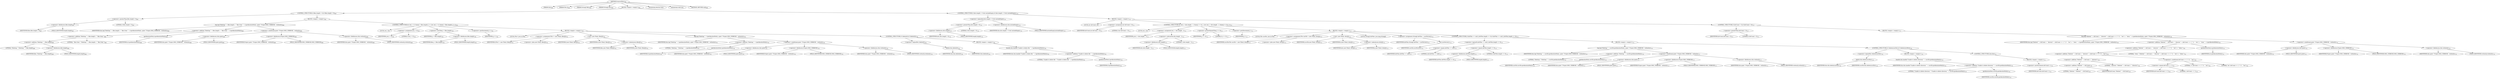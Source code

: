 digraph "removeFiles" {  
"1516" [label = <(METHOD,removeFiles)<SUB>696</SUB>> ]
"94" [label = <(PARAM,this)<SUB>696</SUB>> ]
"1517" [label = <(PARAM,File d)<SUB>696</SUB>> ]
"1518" [label = <(PARAM,String[] files)<SUB>696</SUB>> ]
"1519" [label = <(PARAM,String[] dirs)<SUB>696</SUB>> ]
"1520" [label = <(BLOCK,&lt;empty&gt;,&lt;empty&gt;)<SUB>696</SUB>> ]
"1521" [label = <(CONTROL_STRUCTURE,if (files.length &gt; 0),if (files.length &gt; 0))<SUB>697</SUB>> ]
"1522" [label = <(&lt;operator&gt;.greaterThan,files.length &gt; 0)<SUB>697</SUB>> ]
"1523" [label = <(&lt;operator&gt;.fieldAccess,files.length)<SUB>697</SUB>> ]
"1524" [label = <(IDENTIFIER,files,files.length &gt; 0)<SUB>697</SUB>> ]
"1525" [label = <(FIELD_IDENTIFIER,length,length)<SUB>697</SUB>> ]
"1526" [label = <(LITERAL,0,files.length &gt; 0)<SUB>697</SUB>> ]
"1527" [label = <(BLOCK,&lt;empty&gt;,&lt;empty&gt;)<SUB>697</SUB>> ]
"1528" [label = <(log,log(&quot;Deleting &quot; + files.length + &quot; files from &quot; + d.getAbsolutePath(), quiet ? Project.MSG_VERBOSE : verbosity))<SUB>698</SUB>> ]
"93" [label = <(IDENTIFIER,this,log(&quot;Deleting &quot; + files.length + &quot; files from &quot; + d.getAbsolutePath(), quiet ? Project.MSG_VERBOSE : verbosity))<SUB>698</SUB>> ]
"1529" [label = <(&lt;operator&gt;.addition,&quot;Deleting &quot; + files.length + &quot; files from &quot; + d.getAbsolutePath())<SUB>698</SUB>> ]
"1530" [label = <(&lt;operator&gt;.addition,&quot;Deleting &quot; + files.length + &quot; files from &quot;)<SUB>698</SUB>> ]
"1531" [label = <(&lt;operator&gt;.addition,&quot;Deleting &quot; + files.length)<SUB>698</SUB>> ]
"1532" [label = <(LITERAL,&quot;Deleting &quot;,&quot;Deleting &quot; + files.length)<SUB>698</SUB>> ]
"1533" [label = <(&lt;operator&gt;.fieldAccess,files.length)<SUB>698</SUB>> ]
"1534" [label = <(IDENTIFIER,files,&quot;Deleting &quot; + files.length)<SUB>698</SUB>> ]
"1535" [label = <(FIELD_IDENTIFIER,length,length)<SUB>698</SUB>> ]
"1536" [label = <(LITERAL,&quot; files from &quot;,&quot;Deleting &quot; + files.length + &quot; files from &quot;)<SUB>698</SUB>> ]
"1537" [label = <(getAbsolutePath,d.getAbsolutePath())<SUB>699</SUB>> ]
"1538" [label = <(IDENTIFIER,d,d.getAbsolutePath())<SUB>699</SUB>> ]
"1539" [label = <(&lt;operator&gt;.conditional,quiet ? Project.MSG_VERBOSE : verbosity)<SUB>699</SUB>> ]
"1540" [label = <(&lt;operator&gt;.fieldAccess,this.quiet)<SUB>699</SUB>> ]
"1541" [label = <(IDENTIFIER,this,quiet ? Project.MSG_VERBOSE : verbosity)<SUB>699</SUB>> ]
"1542" [label = <(FIELD_IDENTIFIER,quiet,quiet)<SUB>699</SUB>> ]
"1543" [label = <(&lt;operator&gt;.fieldAccess,Project.MSG_VERBOSE)<SUB>699</SUB>> ]
"1544" [label = <(IDENTIFIER,Project,quiet ? Project.MSG_VERBOSE : verbosity)<SUB>699</SUB>> ]
"1545" [label = <(FIELD_IDENTIFIER,MSG_VERBOSE,MSG_VERBOSE)<SUB>699</SUB>> ]
"1546" [label = <(&lt;operator&gt;.fieldAccess,this.verbosity)<SUB>699</SUB>> ]
"1547" [label = <(IDENTIFIER,this,quiet ? Project.MSG_VERBOSE : verbosity)<SUB>699</SUB>> ]
"1548" [label = <(FIELD_IDENTIFIER,verbosity,verbosity)<SUB>699</SUB>> ]
"1549" [label = <(CONTROL_STRUCTURE,for (int j = 0; Some(j &lt; files.length); j++),for (int j = 0; Some(j &lt; files.length); j++))<SUB>700</SUB>> ]
"1550" [label = <(LOCAL,int j: int)> ]
"1551" [label = <(&lt;operator&gt;.assignment,int j = 0)<SUB>700</SUB>> ]
"1552" [label = <(IDENTIFIER,j,int j = 0)<SUB>700</SUB>> ]
"1553" [label = <(LITERAL,0,int j = 0)<SUB>700</SUB>> ]
"1554" [label = <(&lt;operator&gt;.lessThan,j &lt; files.length)<SUB>700</SUB>> ]
"1555" [label = <(IDENTIFIER,j,j &lt; files.length)<SUB>700</SUB>> ]
"1556" [label = <(&lt;operator&gt;.fieldAccess,files.length)<SUB>700</SUB>> ]
"1557" [label = <(IDENTIFIER,files,j &lt; files.length)<SUB>700</SUB>> ]
"1558" [label = <(FIELD_IDENTIFIER,length,length)<SUB>700</SUB>> ]
"1559" [label = <(&lt;operator&gt;.postIncrement,j++)<SUB>700</SUB>> ]
"1560" [label = <(IDENTIFIER,j,j++)<SUB>700</SUB>> ]
"1561" [label = <(BLOCK,&lt;empty&gt;,&lt;empty&gt;)<SUB>700</SUB>> ]
"96" [label = <(LOCAL,File f: java.io.File)> ]
"1562" [label = <(&lt;operator&gt;.assignment,File f = new File(d, files[j]))<SUB>701</SUB>> ]
"1563" [label = <(IDENTIFIER,f,File f = new File(d, files[j]))<SUB>701</SUB>> ]
"1564" [label = <(&lt;operator&gt;.alloc,new File(d, files[j]))<SUB>701</SUB>> ]
"1565" [label = <(&lt;init&gt;,new File(d, files[j]))<SUB>701</SUB>> ]
"95" [label = <(IDENTIFIER,f,new File(d, files[j]))<SUB>701</SUB>> ]
"1566" [label = <(IDENTIFIER,d,new File(d, files[j]))<SUB>701</SUB>> ]
"1567" [label = <(&lt;operator&gt;.indexAccess,files[j])<SUB>701</SUB>> ]
"1568" [label = <(IDENTIFIER,files,new File(d, files[j]))<SUB>701</SUB>> ]
"1569" [label = <(IDENTIFIER,j,new File(d, files[j]))<SUB>701</SUB>> ]
"1570" [label = <(log,log(&quot;Deleting &quot; + f.getAbsolutePath(), quiet ? Project.MSG_VERBOSE : verbosity))<SUB>702</SUB>> ]
"97" [label = <(IDENTIFIER,this,log(&quot;Deleting &quot; + f.getAbsolutePath(), quiet ? Project.MSG_VERBOSE : verbosity))<SUB>702</SUB>> ]
"1571" [label = <(&lt;operator&gt;.addition,&quot;Deleting &quot; + f.getAbsolutePath())<SUB>702</SUB>> ]
"1572" [label = <(LITERAL,&quot;Deleting &quot;,&quot;Deleting &quot; + f.getAbsolutePath())<SUB>702</SUB>> ]
"1573" [label = <(getAbsolutePath,f.getAbsolutePath())<SUB>702</SUB>> ]
"1574" [label = <(IDENTIFIER,f,f.getAbsolutePath())<SUB>702</SUB>> ]
"1575" [label = <(&lt;operator&gt;.conditional,quiet ? Project.MSG_VERBOSE : verbosity)<SUB>703</SUB>> ]
"1576" [label = <(&lt;operator&gt;.fieldAccess,this.quiet)<SUB>703</SUB>> ]
"1577" [label = <(IDENTIFIER,this,quiet ? Project.MSG_VERBOSE : verbosity)<SUB>703</SUB>> ]
"1578" [label = <(FIELD_IDENTIFIER,quiet,quiet)<SUB>703</SUB>> ]
"1579" [label = <(&lt;operator&gt;.fieldAccess,Project.MSG_VERBOSE)<SUB>703</SUB>> ]
"1580" [label = <(IDENTIFIER,Project,quiet ? Project.MSG_VERBOSE : verbosity)<SUB>703</SUB>> ]
"1581" [label = <(FIELD_IDENTIFIER,MSG_VERBOSE,MSG_VERBOSE)<SUB>703</SUB>> ]
"1582" [label = <(&lt;operator&gt;.fieldAccess,this.verbosity)<SUB>703</SUB>> ]
"1583" [label = <(IDENTIFIER,this,quiet ? Project.MSG_VERBOSE : verbosity)<SUB>703</SUB>> ]
"1584" [label = <(FIELD_IDENTIFIER,verbosity,verbosity)<SUB>703</SUB>> ]
"1585" [label = <(CONTROL_STRUCTURE,if (!delete(f)),if (!delete(f)))<SUB>704</SUB>> ]
"1586" [label = <(&lt;operator&gt;.logicalNot,!delete(f))<SUB>704</SUB>> ]
"1587" [label = <(delete,this.delete(f))<SUB>704</SUB>> ]
"98" [label = <(IDENTIFIER,this,this.delete(f))<SUB>704</SUB>> ]
"1588" [label = <(IDENTIFIER,f,this.delete(f))<SUB>704</SUB>> ]
"1589" [label = <(BLOCK,&lt;empty&gt;,&lt;empty&gt;)<SUB>704</SUB>> ]
"1590" [label = <(handle,this.handle(&quot;Unable to delete file &quot; + f.getAbsolutePath()))<SUB>705</SUB>> ]
"99" [label = <(IDENTIFIER,this,this.handle(&quot;Unable to delete file &quot; + f.getAbsolutePath()))<SUB>705</SUB>> ]
"1591" [label = <(&lt;operator&gt;.addition,&quot;Unable to delete file &quot; + f.getAbsolutePath())<SUB>705</SUB>> ]
"1592" [label = <(LITERAL,&quot;Unable to delete file &quot;,&quot;Unable to delete file &quot; + f.getAbsolutePath())<SUB>705</SUB>> ]
"1593" [label = <(getAbsolutePath,f.getAbsolutePath())<SUB>705</SUB>> ]
"1594" [label = <(IDENTIFIER,f,f.getAbsolutePath())<SUB>705</SUB>> ]
"1595" [label = <(CONTROL_STRUCTURE,if (dirs.length &gt; 0 &amp;&amp; includeEmpty),if (dirs.length &gt; 0 &amp;&amp; includeEmpty))<SUB>710</SUB>> ]
"1596" [label = <(&lt;operator&gt;.logicalAnd,dirs.length &gt; 0 &amp;&amp; includeEmpty)<SUB>710</SUB>> ]
"1597" [label = <(&lt;operator&gt;.greaterThan,dirs.length &gt; 0)<SUB>710</SUB>> ]
"1598" [label = <(&lt;operator&gt;.fieldAccess,dirs.length)<SUB>710</SUB>> ]
"1599" [label = <(IDENTIFIER,dirs,dirs.length &gt; 0)<SUB>710</SUB>> ]
"1600" [label = <(FIELD_IDENTIFIER,length,length)<SUB>710</SUB>> ]
"1601" [label = <(LITERAL,0,dirs.length &gt; 0)<SUB>710</SUB>> ]
"1602" [label = <(&lt;operator&gt;.fieldAccess,this.includeEmpty)<SUB>710</SUB>> ]
"1603" [label = <(IDENTIFIER,this,dirs.length &gt; 0 &amp;&amp; includeEmpty)<SUB>710</SUB>> ]
"1604" [label = <(FIELD_IDENTIFIER,includeEmpty,includeEmpty)<SUB>710</SUB>> ]
"1605" [label = <(BLOCK,&lt;empty&gt;,&lt;empty&gt;)<SUB>710</SUB>> ]
"1606" [label = <(LOCAL,int dirCount: int)> ]
"1607" [label = <(&lt;operator&gt;.assignment,int dirCount = 0)<SUB>711</SUB>> ]
"1608" [label = <(IDENTIFIER,dirCount,int dirCount = 0)<SUB>711</SUB>> ]
"1609" [label = <(LITERAL,0,int dirCount = 0)<SUB>711</SUB>> ]
"1610" [label = <(CONTROL_STRUCTURE,for (int j = dirs.length - 1; Some(j &gt;= 0); j--),for (int j = dirs.length - 1; Some(j &gt;= 0); j--))<SUB>712</SUB>> ]
"1611" [label = <(LOCAL,int j: int)> ]
"1612" [label = <(&lt;operator&gt;.assignment,int j = dirs.length - 1)<SUB>712</SUB>> ]
"1613" [label = <(IDENTIFIER,j,int j = dirs.length - 1)<SUB>712</SUB>> ]
"1614" [label = <(&lt;operator&gt;.subtraction,dirs.length - 1)<SUB>712</SUB>> ]
"1615" [label = <(&lt;operator&gt;.fieldAccess,dirs.length)<SUB>712</SUB>> ]
"1616" [label = <(IDENTIFIER,dirs,dirs.length - 1)<SUB>712</SUB>> ]
"1617" [label = <(FIELD_IDENTIFIER,length,length)<SUB>712</SUB>> ]
"1618" [label = <(LITERAL,1,dirs.length - 1)<SUB>712</SUB>> ]
"1619" [label = <(&lt;operator&gt;.greaterEqualsThan,j &gt;= 0)<SUB>712</SUB>> ]
"1620" [label = <(IDENTIFIER,j,j &gt;= 0)<SUB>712</SUB>> ]
"1621" [label = <(LITERAL,0,j &gt;= 0)<SUB>712</SUB>> ]
"1622" [label = <(&lt;operator&gt;.postDecrement,j--)<SUB>712</SUB>> ]
"1623" [label = <(IDENTIFIER,j,j--)<SUB>712</SUB>> ]
"1624" [label = <(BLOCK,&lt;empty&gt;,&lt;empty&gt;)<SUB>712</SUB>> ]
"101" [label = <(LOCAL,File currDir: java.io.File)> ]
"1625" [label = <(&lt;operator&gt;.assignment,File currDir = new File(d, dirs[j]))<SUB>713</SUB>> ]
"1626" [label = <(IDENTIFIER,currDir,File currDir = new File(d, dirs[j]))<SUB>713</SUB>> ]
"1627" [label = <(&lt;operator&gt;.alloc,new File(d, dirs[j]))<SUB>713</SUB>> ]
"1628" [label = <(&lt;init&gt;,new File(d, dirs[j]))<SUB>713</SUB>> ]
"100" [label = <(IDENTIFIER,currDir,new File(d, dirs[j]))<SUB>713</SUB>> ]
"1629" [label = <(IDENTIFIER,d,new File(d, dirs[j]))<SUB>713</SUB>> ]
"1630" [label = <(&lt;operator&gt;.indexAccess,dirs[j])<SUB>713</SUB>> ]
"1631" [label = <(IDENTIFIER,dirs,new File(d, dirs[j]))<SUB>713</SUB>> ]
"1632" [label = <(IDENTIFIER,j,new File(d, dirs[j]))<SUB>713</SUB>> ]
"1633" [label = <(LOCAL,String[] dirFiles: java.lang.String[])> ]
"1634" [label = <(&lt;operator&gt;.assignment,String[] dirFiles = currDir.list())<SUB>714</SUB>> ]
"1635" [label = <(IDENTIFIER,dirFiles,String[] dirFiles = currDir.list())<SUB>714</SUB>> ]
"1636" [label = <(list,currDir.list())<SUB>714</SUB>> ]
"1637" [label = <(IDENTIFIER,currDir,currDir.list())<SUB>714</SUB>> ]
"1638" [label = <(CONTROL_STRUCTURE,if (dirFiles == null || dirFiles.length == 0),if (dirFiles == null || dirFiles.length == 0))<SUB>715</SUB>> ]
"1639" [label = <(&lt;operator&gt;.logicalOr,dirFiles == null || dirFiles.length == 0)<SUB>715</SUB>> ]
"1640" [label = <(&lt;operator&gt;.equals,dirFiles == null)<SUB>715</SUB>> ]
"1641" [label = <(IDENTIFIER,dirFiles,dirFiles == null)<SUB>715</SUB>> ]
"1642" [label = <(LITERAL,null,dirFiles == null)<SUB>715</SUB>> ]
"1643" [label = <(&lt;operator&gt;.equals,dirFiles.length == 0)<SUB>715</SUB>> ]
"1644" [label = <(&lt;operator&gt;.fieldAccess,dirFiles.length)<SUB>715</SUB>> ]
"1645" [label = <(IDENTIFIER,dirFiles,dirFiles.length == 0)<SUB>715</SUB>> ]
"1646" [label = <(FIELD_IDENTIFIER,length,length)<SUB>715</SUB>> ]
"1647" [label = <(LITERAL,0,dirFiles.length == 0)<SUB>715</SUB>> ]
"1648" [label = <(BLOCK,&lt;empty&gt;,&lt;empty&gt;)<SUB>715</SUB>> ]
"1649" [label = <(log,log(&quot;Deleting &quot; + currDir.getAbsolutePath(), quiet ? Project.MSG_VERBOSE : verbosity))<SUB>716</SUB>> ]
"102" [label = <(IDENTIFIER,this,log(&quot;Deleting &quot; + currDir.getAbsolutePath(), quiet ? Project.MSG_VERBOSE : verbosity))<SUB>716</SUB>> ]
"1650" [label = <(&lt;operator&gt;.addition,&quot;Deleting &quot; + currDir.getAbsolutePath())<SUB>716</SUB>> ]
"1651" [label = <(LITERAL,&quot;Deleting &quot;,&quot;Deleting &quot; + currDir.getAbsolutePath())<SUB>716</SUB>> ]
"1652" [label = <(getAbsolutePath,currDir.getAbsolutePath())<SUB>716</SUB>> ]
"1653" [label = <(IDENTIFIER,currDir,currDir.getAbsolutePath())<SUB>716</SUB>> ]
"1654" [label = <(&lt;operator&gt;.conditional,quiet ? Project.MSG_VERBOSE : verbosity)<SUB>717</SUB>> ]
"1655" [label = <(&lt;operator&gt;.fieldAccess,this.quiet)<SUB>717</SUB>> ]
"1656" [label = <(IDENTIFIER,this,quiet ? Project.MSG_VERBOSE : verbosity)<SUB>717</SUB>> ]
"1657" [label = <(FIELD_IDENTIFIER,quiet,quiet)<SUB>717</SUB>> ]
"1658" [label = <(&lt;operator&gt;.fieldAccess,Project.MSG_VERBOSE)<SUB>717</SUB>> ]
"1659" [label = <(IDENTIFIER,Project,quiet ? Project.MSG_VERBOSE : verbosity)<SUB>717</SUB>> ]
"1660" [label = <(FIELD_IDENTIFIER,MSG_VERBOSE,MSG_VERBOSE)<SUB>717</SUB>> ]
"1661" [label = <(&lt;operator&gt;.fieldAccess,this.verbosity)<SUB>717</SUB>> ]
"1662" [label = <(IDENTIFIER,this,quiet ? Project.MSG_VERBOSE : verbosity)<SUB>717</SUB>> ]
"1663" [label = <(FIELD_IDENTIFIER,verbosity,verbosity)<SUB>717</SUB>> ]
"1664" [label = <(CONTROL_STRUCTURE,if (!delete(currDir)),if (!delete(currDir)))<SUB>718</SUB>> ]
"1665" [label = <(&lt;operator&gt;.logicalNot,!delete(currDir))<SUB>718</SUB>> ]
"1666" [label = <(delete,this.delete(currDir))<SUB>718</SUB>> ]
"103" [label = <(IDENTIFIER,this,this.delete(currDir))<SUB>718</SUB>> ]
"1667" [label = <(IDENTIFIER,currDir,this.delete(currDir))<SUB>718</SUB>> ]
"1668" [label = <(BLOCK,&lt;empty&gt;,&lt;empty&gt;)<SUB>718</SUB>> ]
"1669" [label = <(handle,this.handle(&quot;Unable to delete directory &quot; + currDir.getAbsolutePath()))<SUB>719</SUB>> ]
"104" [label = <(IDENTIFIER,this,this.handle(&quot;Unable to delete directory &quot; + currDir.getAbsolutePath()))<SUB>719</SUB>> ]
"1670" [label = <(&lt;operator&gt;.addition,&quot;Unable to delete directory &quot; + currDir.getAbsolutePath())<SUB>719</SUB>> ]
"1671" [label = <(LITERAL,&quot;Unable to delete directory &quot;,&quot;Unable to delete directory &quot; + currDir.getAbsolutePath())<SUB>719</SUB>> ]
"1672" [label = <(getAbsolutePath,currDir.getAbsolutePath())<SUB>720</SUB>> ]
"1673" [label = <(IDENTIFIER,currDir,currDir.getAbsolutePath())<SUB>720</SUB>> ]
"1674" [label = <(CONTROL_STRUCTURE,else,else)<SUB>721</SUB>> ]
"1675" [label = <(BLOCK,&lt;empty&gt;,&lt;empty&gt;)<SUB>721</SUB>> ]
"1676" [label = <(&lt;operator&gt;.postIncrement,dirCount++)<SUB>722</SUB>> ]
"1677" [label = <(IDENTIFIER,dirCount,dirCount++)<SUB>722</SUB>> ]
"1678" [label = <(CONTROL_STRUCTURE,if (dirCount &gt; 0),if (dirCount &gt; 0))<SUB>727</SUB>> ]
"1679" [label = <(&lt;operator&gt;.greaterThan,dirCount &gt; 0)<SUB>727</SUB>> ]
"1680" [label = <(IDENTIFIER,dirCount,dirCount &gt; 0)<SUB>727</SUB>> ]
"1681" [label = <(LITERAL,0,dirCount &gt; 0)<SUB>727</SUB>> ]
"1682" [label = <(BLOCK,&lt;empty&gt;,&lt;empty&gt;)<SUB>727</SUB>> ]
"1683" [label = <(log,log(&quot;Deleted &quot; + dirCount + &quot; director&quot; + (dirCount == 1 ? &quot;y&quot; : &quot;ies&quot;) + &quot; form &quot; + d.getAbsolutePath(), quiet ? Project.MSG_VERBOSE : verbosity))<SUB>728</SUB>> ]
"105" [label = <(IDENTIFIER,this,log(&quot;Deleted &quot; + dirCount + &quot; director&quot; + (dirCount == 1 ? &quot;y&quot; : &quot;ies&quot;) + &quot; form &quot; + d.getAbsolutePath(), quiet ? Project.MSG_VERBOSE : verbosity))<SUB>728</SUB>> ]
"1684" [label = <(&lt;operator&gt;.addition,&quot;Deleted &quot; + dirCount + &quot; director&quot; + (dirCount == 1 ? &quot;y&quot; : &quot;ies&quot;) + &quot; form &quot; + d.getAbsolutePath())<SUB>728</SUB>> ]
"1685" [label = <(&lt;operator&gt;.addition,&quot;Deleted &quot; + dirCount + &quot; director&quot; + (dirCount == 1 ? &quot;y&quot; : &quot;ies&quot;) + &quot; form &quot;)<SUB>728</SUB>> ]
"1686" [label = <(&lt;operator&gt;.addition,&quot;Deleted &quot; + dirCount + &quot; director&quot; + (dirCount == 1 ? &quot;y&quot; : &quot;ies&quot;))<SUB>728</SUB>> ]
"1687" [label = <(&lt;operator&gt;.addition,&quot;Deleted &quot; + dirCount + &quot; director&quot;)<SUB>728</SUB>> ]
"1688" [label = <(&lt;operator&gt;.addition,&quot;Deleted &quot; + dirCount)<SUB>728</SUB>> ]
"1689" [label = <(LITERAL,&quot;Deleted &quot;,&quot;Deleted &quot; + dirCount)<SUB>728</SUB>> ]
"1690" [label = <(IDENTIFIER,dirCount,&quot;Deleted &quot; + dirCount)<SUB>729</SUB>> ]
"1691" [label = <(LITERAL,&quot; director&quot;,&quot;Deleted &quot; + dirCount + &quot; director&quot;)<SUB>730</SUB>> ]
"1692" [label = <(&lt;operator&gt;.conditional,dirCount == 1 ? &quot;y&quot; : &quot;ies&quot;)<SUB>730</SUB>> ]
"1693" [label = <(&lt;operator&gt;.equals,dirCount == 1)<SUB>730</SUB>> ]
"1694" [label = <(IDENTIFIER,dirCount,dirCount == 1)<SUB>730</SUB>> ]
"1695" [label = <(LITERAL,1,dirCount == 1)<SUB>730</SUB>> ]
"1696" [label = <(LITERAL,&quot;y&quot;,dirCount == 1 ? &quot;y&quot; : &quot;ies&quot;)<SUB>730</SUB>> ]
"1697" [label = <(LITERAL,&quot;ies&quot;,dirCount == 1 ? &quot;y&quot; : &quot;ies&quot;)<SUB>730</SUB>> ]
"1698" [label = <(LITERAL,&quot; form &quot;,&quot;Deleted &quot; + dirCount + &quot; director&quot; + (dirCount == 1 ? &quot;y&quot; : &quot;ies&quot;) + &quot; form &quot;)<SUB>731</SUB>> ]
"1699" [label = <(getAbsolutePath,d.getAbsolutePath())<SUB>731</SUB>> ]
"1700" [label = <(IDENTIFIER,d,d.getAbsolutePath())<SUB>731</SUB>> ]
"1701" [label = <(&lt;operator&gt;.conditional,quiet ? Project.MSG_VERBOSE : verbosity)<SUB>732</SUB>> ]
"1702" [label = <(&lt;operator&gt;.fieldAccess,this.quiet)<SUB>732</SUB>> ]
"1703" [label = <(IDENTIFIER,this,quiet ? Project.MSG_VERBOSE : verbosity)<SUB>732</SUB>> ]
"1704" [label = <(FIELD_IDENTIFIER,quiet,quiet)<SUB>732</SUB>> ]
"1705" [label = <(&lt;operator&gt;.fieldAccess,Project.MSG_VERBOSE)<SUB>732</SUB>> ]
"1706" [label = <(IDENTIFIER,Project,quiet ? Project.MSG_VERBOSE : verbosity)<SUB>732</SUB>> ]
"1707" [label = <(FIELD_IDENTIFIER,MSG_VERBOSE,MSG_VERBOSE)<SUB>732</SUB>> ]
"1708" [label = <(&lt;operator&gt;.fieldAccess,this.verbosity)<SUB>732</SUB>> ]
"1709" [label = <(IDENTIFIER,this,quiet ? Project.MSG_VERBOSE : verbosity)<SUB>732</SUB>> ]
"1710" [label = <(FIELD_IDENTIFIER,verbosity,verbosity)<SUB>732</SUB>> ]
"1711" [label = <(MODIFIER,PROTECTED)> ]
"1712" [label = <(MODIFIER,VIRTUAL)> ]
"1713" [label = <(METHOD_RETURN,void)<SUB>696</SUB>> ]
  "1516" -> "94" 
  "1516" -> "1517" 
  "1516" -> "1518" 
  "1516" -> "1519" 
  "1516" -> "1520" 
  "1516" -> "1711" 
  "1516" -> "1712" 
  "1516" -> "1713" 
  "1520" -> "1521" 
  "1520" -> "1595" 
  "1521" -> "1522" 
  "1521" -> "1527" 
  "1522" -> "1523" 
  "1522" -> "1526" 
  "1523" -> "1524" 
  "1523" -> "1525" 
  "1527" -> "1528" 
  "1527" -> "1549" 
  "1528" -> "93" 
  "1528" -> "1529" 
  "1528" -> "1539" 
  "1529" -> "1530" 
  "1529" -> "1537" 
  "1530" -> "1531" 
  "1530" -> "1536" 
  "1531" -> "1532" 
  "1531" -> "1533" 
  "1533" -> "1534" 
  "1533" -> "1535" 
  "1537" -> "1538" 
  "1539" -> "1540" 
  "1539" -> "1543" 
  "1539" -> "1546" 
  "1540" -> "1541" 
  "1540" -> "1542" 
  "1543" -> "1544" 
  "1543" -> "1545" 
  "1546" -> "1547" 
  "1546" -> "1548" 
  "1549" -> "1550" 
  "1549" -> "1551" 
  "1549" -> "1554" 
  "1549" -> "1559" 
  "1549" -> "1561" 
  "1551" -> "1552" 
  "1551" -> "1553" 
  "1554" -> "1555" 
  "1554" -> "1556" 
  "1556" -> "1557" 
  "1556" -> "1558" 
  "1559" -> "1560" 
  "1561" -> "96" 
  "1561" -> "1562" 
  "1561" -> "1565" 
  "1561" -> "1570" 
  "1561" -> "1585" 
  "1562" -> "1563" 
  "1562" -> "1564" 
  "1565" -> "95" 
  "1565" -> "1566" 
  "1565" -> "1567" 
  "1567" -> "1568" 
  "1567" -> "1569" 
  "1570" -> "97" 
  "1570" -> "1571" 
  "1570" -> "1575" 
  "1571" -> "1572" 
  "1571" -> "1573" 
  "1573" -> "1574" 
  "1575" -> "1576" 
  "1575" -> "1579" 
  "1575" -> "1582" 
  "1576" -> "1577" 
  "1576" -> "1578" 
  "1579" -> "1580" 
  "1579" -> "1581" 
  "1582" -> "1583" 
  "1582" -> "1584" 
  "1585" -> "1586" 
  "1585" -> "1589" 
  "1586" -> "1587" 
  "1587" -> "98" 
  "1587" -> "1588" 
  "1589" -> "1590" 
  "1590" -> "99" 
  "1590" -> "1591" 
  "1591" -> "1592" 
  "1591" -> "1593" 
  "1593" -> "1594" 
  "1595" -> "1596" 
  "1595" -> "1605" 
  "1596" -> "1597" 
  "1596" -> "1602" 
  "1597" -> "1598" 
  "1597" -> "1601" 
  "1598" -> "1599" 
  "1598" -> "1600" 
  "1602" -> "1603" 
  "1602" -> "1604" 
  "1605" -> "1606" 
  "1605" -> "1607" 
  "1605" -> "1610" 
  "1605" -> "1678" 
  "1607" -> "1608" 
  "1607" -> "1609" 
  "1610" -> "1611" 
  "1610" -> "1612" 
  "1610" -> "1619" 
  "1610" -> "1622" 
  "1610" -> "1624" 
  "1612" -> "1613" 
  "1612" -> "1614" 
  "1614" -> "1615" 
  "1614" -> "1618" 
  "1615" -> "1616" 
  "1615" -> "1617" 
  "1619" -> "1620" 
  "1619" -> "1621" 
  "1622" -> "1623" 
  "1624" -> "101" 
  "1624" -> "1625" 
  "1624" -> "1628" 
  "1624" -> "1633" 
  "1624" -> "1634" 
  "1624" -> "1638" 
  "1625" -> "1626" 
  "1625" -> "1627" 
  "1628" -> "100" 
  "1628" -> "1629" 
  "1628" -> "1630" 
  "1630" -> "1631" 
  "1630" -> "1632" 
  "1634" -> "1635" 
  "1634" -> "1636" 
  "1636" -> "1637" 
  "1638" -> "1639" 
  "1638" -> "1648" 
  "1639" -> "1640" 
  "1639" -> "1643" 
  "1640" -> "1641" 
  "1640" -> "1642" 
  "1643" -> "1644" 
  "1643" -> "1647" 
  "1644" -> "1645" 
  "1644" -> "1646" 
  "1648" -> "1649" 
  "1648" -> "1664" 
  "1649" -> "102" 
  "1649" -> "1650" 
  "1649" -> "1654" 
  "1650" -> "1651" 
  "1650" -> "1652" 
  "1652" -> "1653" 
  "1654" -> "1655" 
  "1654" -> "1658" 
  "1654" -> "1661" 
  "1655" -> "1656" 
  "1655" -> "1657" 
  "1658" -> "1659" 
  "1658" -> "1660" 
  "1661" -> "1662" 
  "1661" -> "1663" 
  "1664" -> "1665" 
  "1664" -> "1668" 
  "1664" -> "1674" 
  "1665" -> "1666" 
  "1666" -> "103" 
  "1666" -> "1667" 
  "1668" -> "1669" 
  "1669" -> "104" 
  "1669" -> "1670" 
  "1670" -> "1671" 
  "1670" -> "1672" 
  "1672" -> "1673" 
  "1674" -> "1675" 
  "1675" -> "1676" 
  "1676" -> "1677" 
  "1678" -> "1679" 
  "1678" -> "1682" 
  "1679" -> "1680" 
  "1679" -> "1681" 
  "1682" -> "1683" 
  "1683" -> "105" 
  "1683" -> "1684" 
  "1683" -> "1701" 
  "1684" -> "1685" 
  "1684" -> "1699" 
  "1685" -> "1686" 
  "1685" -> "1698" 
  "1686" -> "1687" 
  "1686" -> "1692" 
  "1687" -> "1688" 
  "1687" -> "1691" 
  "1688" -> "1689" 
  "1688" -> "1690" 
  "1692" -> "1693" 
  "1692" -> "1696" 
  "1692" -> "1697" 
  "1693" -> "1694" 
  "1693" -> "1695" 
  "1699" -> "1700" 
  "1701" -> "1702" 
  "1701" -> "1705" 
  "1701" -> "1708" 
  "1702" -> "1703" 
  "1702" -> "1704" 
  "1705" -> "1706" 
  "1705" -> "1707" 
  "1708" -> "1709" 
  "1708" -> "1710" 
}
